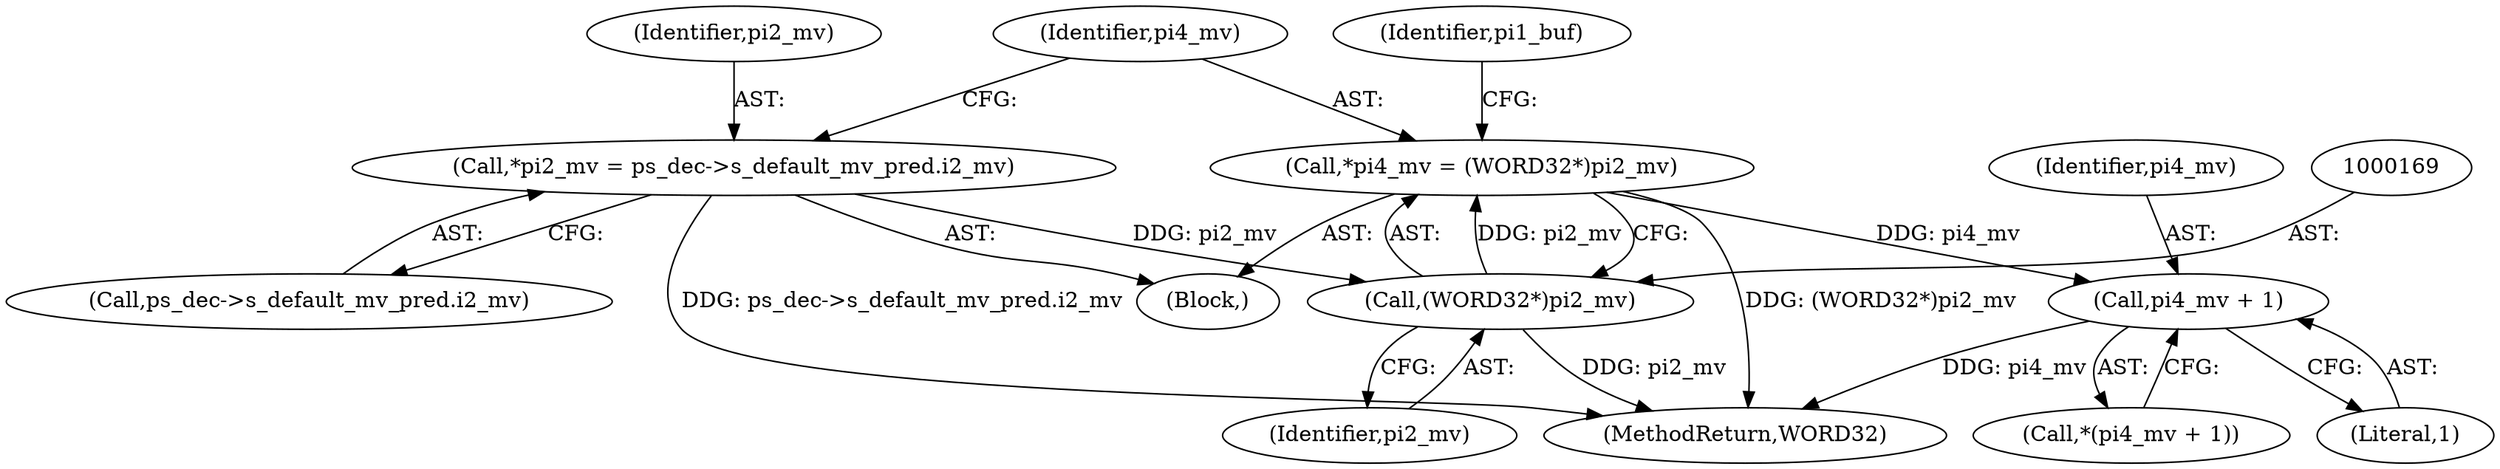 digraph "0_Android_943323f1d9d3dd5c2634deb26cbe72343ca6b3db_0@pointer" {
"1000166" [label="(Call,*pi4_mv = (WORD32*)pi2_mv)"];
"1000168" [label="(Call,(WORD32*)pi2_mv)"];
"1000158" [label="(Call,*pi2_mv = ps_dec->s_default_mv_pred.i2_mv)"];
"1000190" [label="(Call,pi4_mv + 1)"];
"1000159" [label="(Identifier,pi2_mv)"];
"1000166" [label="(Call,*pi4_mv = (WORD32*)pi2_mv)"];
"1000189" [label="(Call,*(pi4_mv + 1))"];
"1001235" [label="(MethodReturn,WORD32)"];
"1000167" [label="(Identifier,pi4_mv)"];
"1000190" [label="(Call,pi4_mv + 1)"];
"1000170" [label="(Identifier,pi2_mv)"];
"1000158" [label="(Call,*pi2_mv = ps_dec->s_default_mv_pred.i2_mv)"];
"1000191" [label="(Identifier,pi4_mv)"];
"1000160" [label="(Call,ps_dec->s_default_mv_pred.i2_mv)"];
"1000192" [label="(Literal,1)"];
"1000155" [label="(Block,)"];
"1000168" [label="(Call,(WORD32*)pi2_mv)"];
"1000173" [label="(Identifier,pi1_buf)"];
"1000166" -> "1000155"  [label="AST: "];
"1000166" -> "1000168"  [label="CFG: "];
"1000167" -> "1000166"  [label="AST: "];
"1000168" -> "1000166"  [label="AST: "];
"1000173" -> "1000166"  [label="CFG: "];
"1000166" -> "1001235"  [label="DDG: (WORD32*)pi2_mv"];
"1000168" -> "1000166"  [label="DDG: pi2_mv"];
"1000166" -> "1000190"  [label="DDG: pi4_mv"];
"1000168" -> "1000170"  [label="CFG: "];
"1000169" -> "1000168"  [label="AST: "];
"1000170" -> "1000168"  [label="AST: "];
"1000168" -> "1001235"  [label="DDG: pi2_mv"];
"1000158" -> "1000168"  [label="DDG: pi2_mv"];
"1000158" -> "1000155"  [label="AST: "];
"1000158" -> "1000160"  [label="CFG: "];
"1000159" -> "1000158"  [label="AST: "];
"1000160" -> "1000158"  [label="AST: "];
"1000167" -> "1000158"  [label="CFG: "];
"1000158" -> "1001235"  [label="DDG: ps_dec->s_default_mv_pred.i2_mv"];
"1000190" -> "1000189"  [label="AST: "];
"1000190" -> "1000192"  [label="CFG: "];
"1000191" -> "1000190"  [label="AST: "];
"1000192" -> "1000190"  [label="AST: "];
"1000189" -> "1000190"  [label="CFG: "];
"1000190" -> "1001235"  [label="DDG: pi4_mv"];
}
